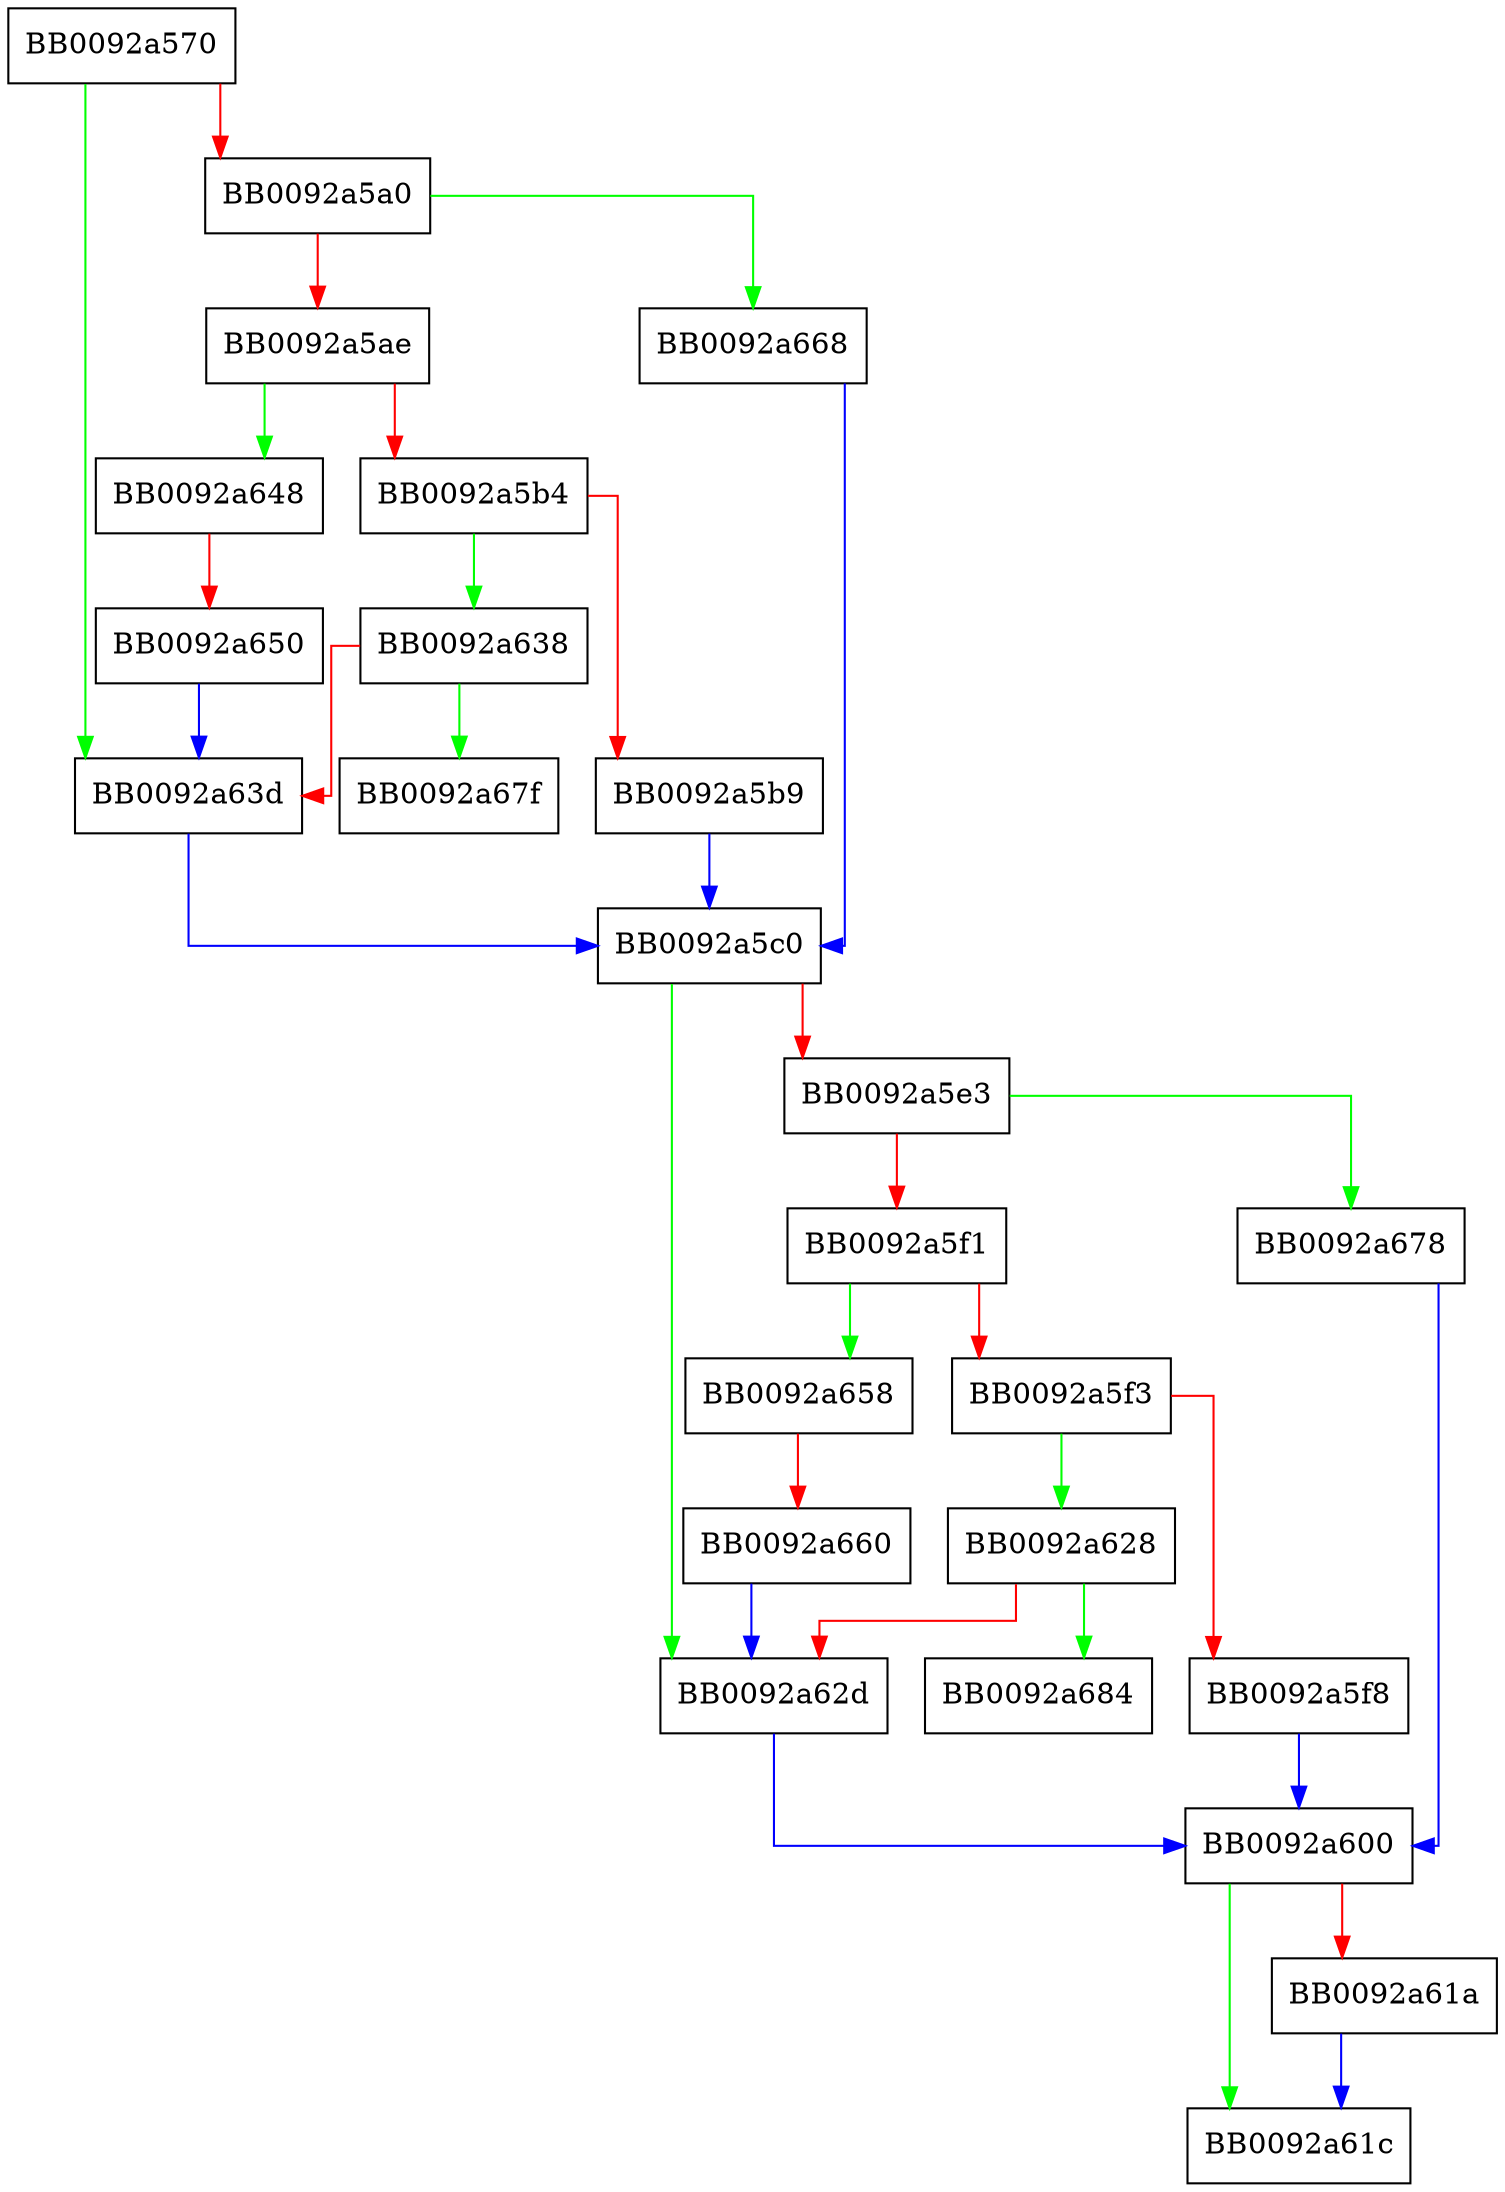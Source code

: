 digraph fde_mixed_encoding_compare {
  node [shape="box"];
  graph [splines=ortho];
  BB0092a570 -> BB0092a63d [color="green"];
  BB0092a570 -> BB0092a5a0 [color="red"];
  BB0092a5a0 -> BB0092a668 [color="green"];
  BB0092a5a0 -> BB0092a5ae [color="red"];
  BB0092a5ae -> BB0092a648 [color="green"];
  BB0092a5ae -> BB0092a5b4 [color="red"];
  BB0092a5b4 -> BB0092a638 [color="green"];
  BB0092a5b4 -> BB0092a5b9 [color="red"];
  BB0092a5b9 -> BB0092a5c0 [color="blue"];
  BB0092a5c0 -> BB0092a62d [color="green"];
  BB0092a5c0 -> BB0092a5e3 [color="red"];
  BB0092a5e3 -> BB0092a678 [color="green"];
  BB0092a5e3 -> BB0092a5f1 [color="red"];
  BB0092a5f1 -> BB0092a658 [color="green"];
  BB0092a5f1 -> BB0092a5f3 [color="red"];
  BB0092a5f3 -> BB0092a628 [color="green"];
  BB0092a5f3 -> BB0092a5f8 [color="red"];
  BB0092a5f8 -> BB0092a600 [color="blue"];
  BB0092a600 -> BB0092a61c [color="green"];
  BB0092a600 -> BB0092a61a [color="red"];
  BB0092a61a -> BB0092a61c [color="blue"];
  BB0092a628 -> BB0092a684 [color="green"];
  BB0092a628 -> BB0092a62d [color="red"];
  BB0092a62d -> BB0092a600 [color="blue"];
  BB0092a638 -> BB0092a67f [color="green"];
  BB0092a638 -> BB0092a63d [color="red"];
  BB0092a63d -> BB0092a5c0 [color="blue"];
  BB0092a648 -> BB0092a650 [color="red"];
  BB0092a650 -> BB0092a63d [color="blue"];
  BB0092a658 -> BB0092a660 [color="red"];
  BB0092a660 -> BB0092a62d [color="blue"];
  BB0092a668 -> BB0092a5c0 [color="blue"];
  BB0092a678 -> BB0092a600 [color="blue"];
}